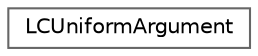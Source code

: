 digraph "类继承关系图"
{
 // LATEX_PDF_SIZE
  bgcolor="transparent";
  edge [fontname=Helvetica,fontsize=10,labelfontname=Helvetica,labelfontsize=10];
  node [fontname=Helvetica,fontsize=10,shape=box,height=0.2,width=0.4];
  rankdir="LR";
  Node0 [id="Node000000",label="LCUniformArgument",height=0.2,width=0.4,color="grey40", fillcolor="white", style="filled",URL="$struct_l_c_uniform_argument.html",tooltip=" "];
}
